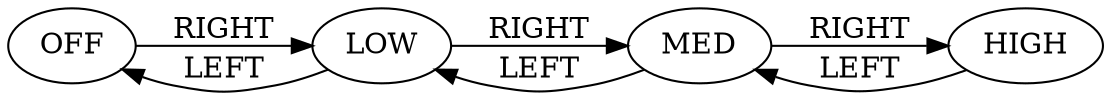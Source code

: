 
digraph d{
	rankdir=LR

	"OFF"->"LOW"->"MED"->"HIGH" [label= "RIGHT"]
	"HIGH" ->"MED"-> "LOW" -> "OFF" [label= "LEFT"]


}